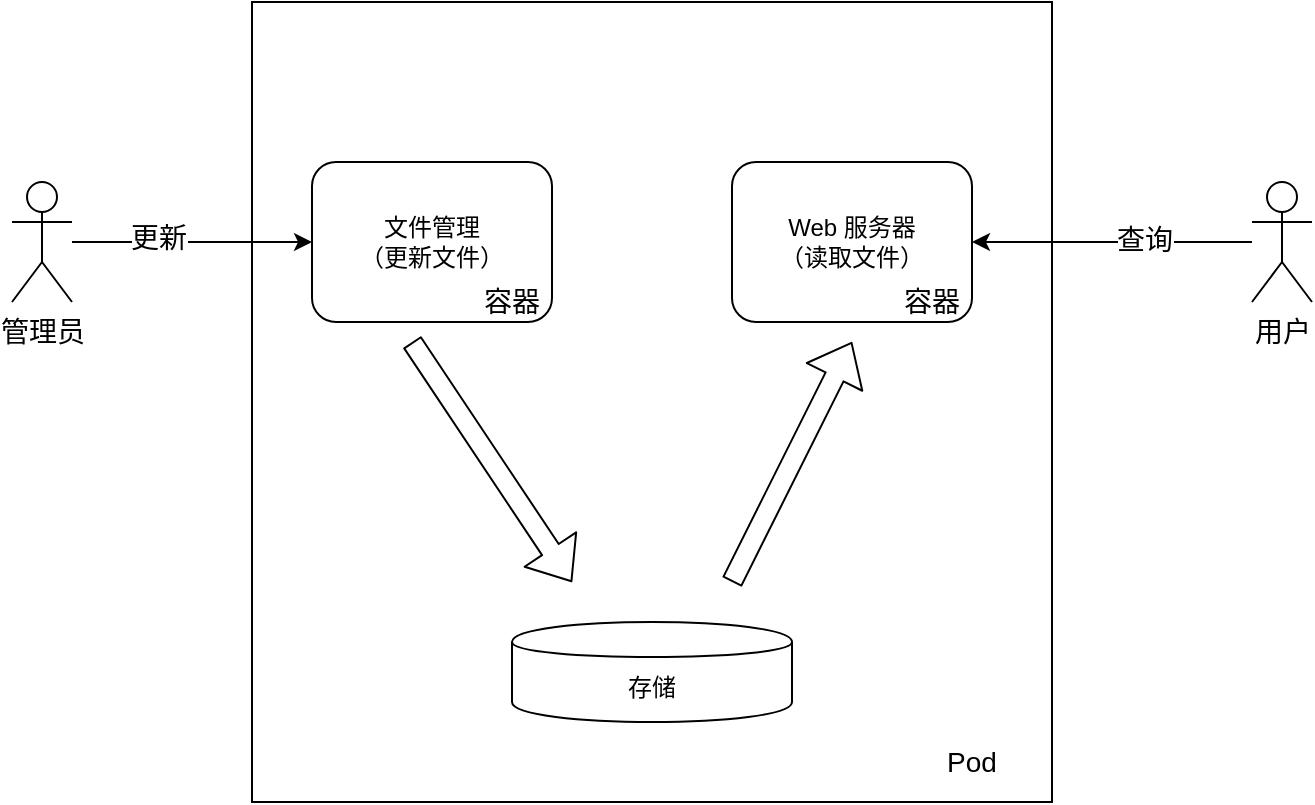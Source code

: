 <mxfile version="12.9.13" type="device"><diagram id="NFJYFQbqXmd3Eb_-ZGNL" name="Page-1"><mxGraphModel dx="1086" dy="785" grid="1" gridSize="10" guides="1" tooltips="1" connect="1" arrows="1" fold="1" page="1" pageScale="1" pageWidth="827" pageHeight="1169" math="0" shadow="0"><root><mxCell id="0"/><mxCell id="1" parent="0"/><mxCell id="s74nhxY5i25Vj88Nby7Z-1" value="" style="whiteSpace=wrap;html=1;aspect=fixed;" vertex="1" parent="1"><mxGeometry x="200" y="120" width="400" height="400" as="geometry"/></mxCell><mxCell id="s74nhxY5i25Vj88Nby7Z-2" value="存储" style="shape=cylinder;whiteSpace=wrap;html=1;boundedLbl=1;backgroundOutline=1;" vertex="1" parent="1"><mxGeometry x="330" y="430" width="140" height="50" as="geometry"/></mxCell><mxCell id="s74nhxY5i25Vj88Nby7Z-4" value="文件管理&lt;br&gt;（更新文件）" style="rounded=1;whiteSpace=wrap;html=1;" vertex="1" parent="1"><mxGeometry x="230" y="200" width="120" height="80" as="geometry"/></mxCell><mxCell id="s74nhxY5i25Vj88Nby7Z-5" value="Web 服务器&lt;br&gt;（读取文件）" style="rounded=1;whiteSpace=wrap;html=1;" vertex="1" parent="1"><mxGeometry x="440" y="200" width="120" height="80" as="geometry"/></mxCell><mxCell id="s74nhxY5i25Vj88Nby7Z-9" value="Pod" style="text;html=1;strokeColor=none;fillColor=none;align=center;verticalAlign=middle;whiteSpace=wrap;rounded=0;fontSize=14;" vertex="1" parent="1"><mxGeometry x="520" y="480" width="80" height="40" as="geometry"/></mxCell><mxCell id="s74nhxY5i25Vj88Nby7Z-10" value="容器" style="text;html=1;strokeColor=none;fillColor=none;align=center;verticalAlign=middle;whiteSpace=wrap;rounded=0;fontSize=14;" vertex="1" parent="1"><mxGeometry x="310" y="260" width="40" height="20" as="geometry"/></mxCell><mxCell id="s74nhxY5i25Vj88Nby7Z-11" value="容器" style="text;html=1;strokeColor=none;fillColor=none;align=center;verticalAlign=middle;whiteSpace=wrap;rounded=0;fontSize=14;" vertex="1" parent="1"><mxGeometry x="520" y="260" width="40" height="20" as="geometry"/></mxCell><mxCell id="s74nhxY5i25Vj88Nby7Z-13" value="" style="shape=flexArrow;endArrow=classic;html=1;" edge="1" parent="1"><mxGeometry width="50" height="50" relative="1" as="geometry"><mxPoint x="280" y="290" as="sourcePoint"/><mxPoint x="360" y="410" as="targetPoint"/></mxGeometry></mxCell><mxCell id="s74nhxY5i25Vj88Nby7Z-14" value="" style="shape=flexArrow;endArrow=classic;html=1;" edge="1" parent="1"><mxGeometry width="50" height="50" relative="1" as="geometry"><mxPoint x="440" y="410" as="sourcePoint"/><mxPoint x="500" y="290" as="targetPoint"/></mxGeometry></mxCell><mxCell id="s74nhxY5i25Vj88Nby7Z-18" style="edgeStyle=orthogonalEdgeStyle;rounded=0;orthogonalLoop=1;jettySize=auto;html=1;fontSize=14;" edge="1" parent="1" source="s74nhxY5i25Vj88Nby7Z-15" target="s74nhxY5i25Vj88Nby7Z-5"><mxGeometry relative="1" as="geometry"/></mxCell><mxCell id="s74nhxY5i25Vj88Nby7Z-19" value="查询" style="edgeLabel;html=1;align=center;verticalAlign=middle;resizable=0;points=[];fontSize=14;" vertex="1" connectable="0" parent="s74nhxY5i25Vj88Nby7Z-18"><mxGeometry x="-0.229" y="-1" relative="1" as="geometry"><mxPoint as="offset"/></mxGeometry></mxCell><mxCell id="s74nhxY5i25Vj88Nby7Z-15" value="用户" style="shape=umlActor;verticalLabelPosition=bottom;labelBackgroundColor=#ffffff;verticalAlign=top;html=1;outlineConnect=0;fontSize=14;" vertex="1" parent="1"><mxGeometry x="700" y="210" width="30" height="60" as="geometry"/></mxCell><mxCell id="s74nhxY5i25Vj88Nby7Z-21" style="edgeStyle=orthogonalEdgeStyle;rounded=0;orthogonalLoop=1;jettySize=auto;html=1;fontSize=14;" edge="1" parent="1" source="s74nhxY5i25Vj88Nby7Z-20" target="s74nhxY5i25Vj88Nby7Z-4"><mxGeometry relative="1" as="geometry"/></mxCell><mxCell id="s74nhxY5i25Vj88Nby7Z-22" value="更新" style="edgeLabel;html=1;align=center;verticalAlign=middle;resizable=0;points=[];fontSize=14;" vertex="1" connectable="0" parent="s74nhxY5i25Vj88Nby7Z-21"><mxGeometry x="-0.283" y="2" relative="1" as="geometry"><mxPoint as="offset"/></mxGeometry></mxCell><mxCell id="s74nhxY5i25Vj88Nby7Z-20" value="管理员" style="shape=umlActor;verticalLabelPosition=bottom;labelBackgroundColor=#ffffff;verticalAlign=top;html=1;outlineConnect=0;fontSize=14;" vertex="1" parent="1"><mxGeometry x="80" y="210" width="30" height="60" as="geometry"/></mxCell></root></mxGraphModel></diagram></mxfile>